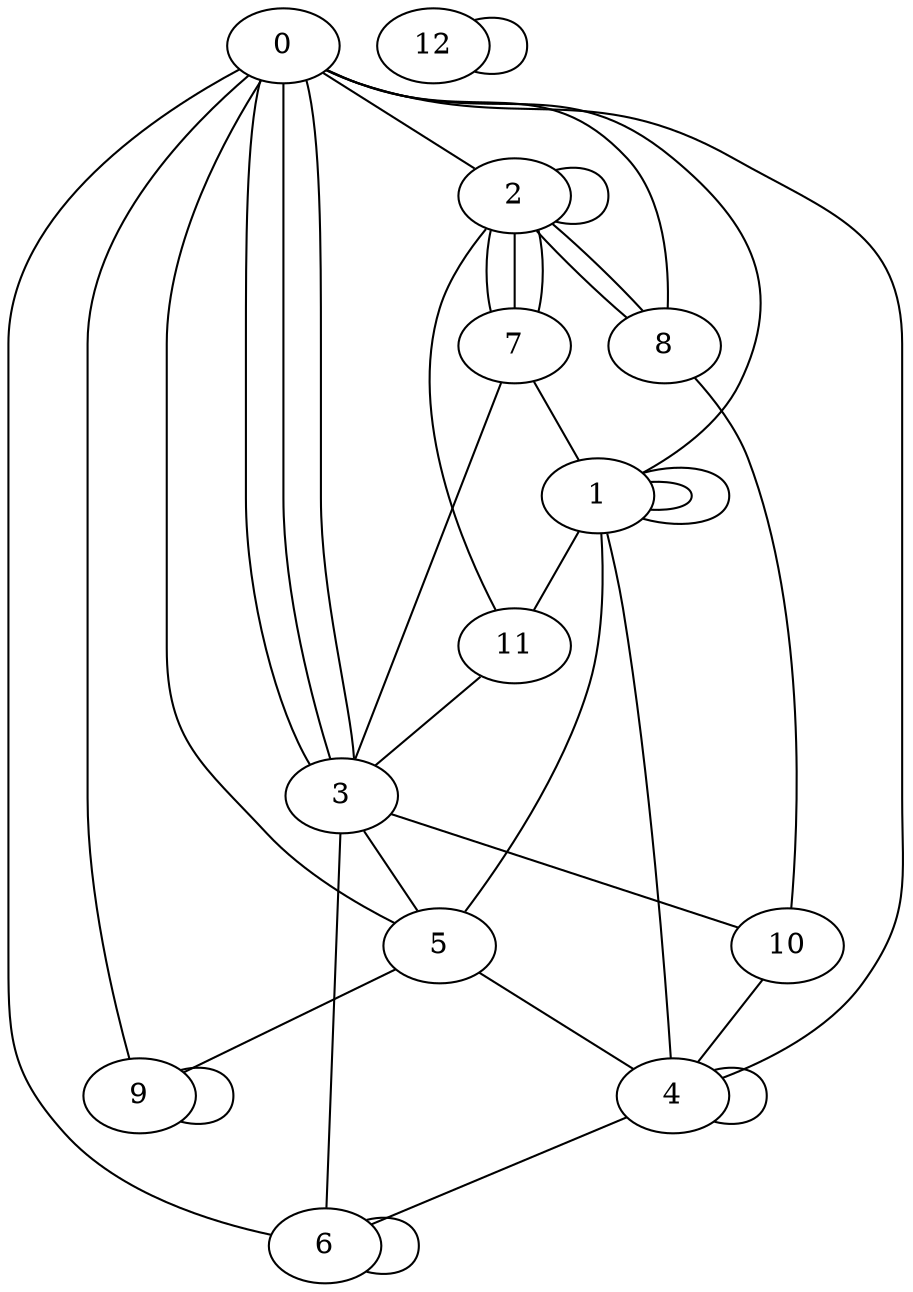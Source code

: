 graph G {
0;
1;
2;
3;
4;
5;
6;
7;
8;
9;
10;
11;
12;
6--6 ;
3--10 ;
0--2 ;
0--6 ;
7--1 ;
2--2 ;
10--4 ;
4--1 ;
1--1 ;
11--2 ;
0--8 ;
5--4 ;
8--2 ;
2--7 ;
8--10 ;
0--5 ;
5--9 ;
3--0 ;
0--3 ;
0--9 ;
4--4 ;
4--6 ;
1--11 ;
1--0 ;
6--3 ;
9--9 ;
3--5 ;
3--7 ;
7--2 ;
5--1 ;
11--3 ;
7--2 ;
1--1 ;
0--3 ;
12--12 ;
2--8 ;
4--0 ;
}
